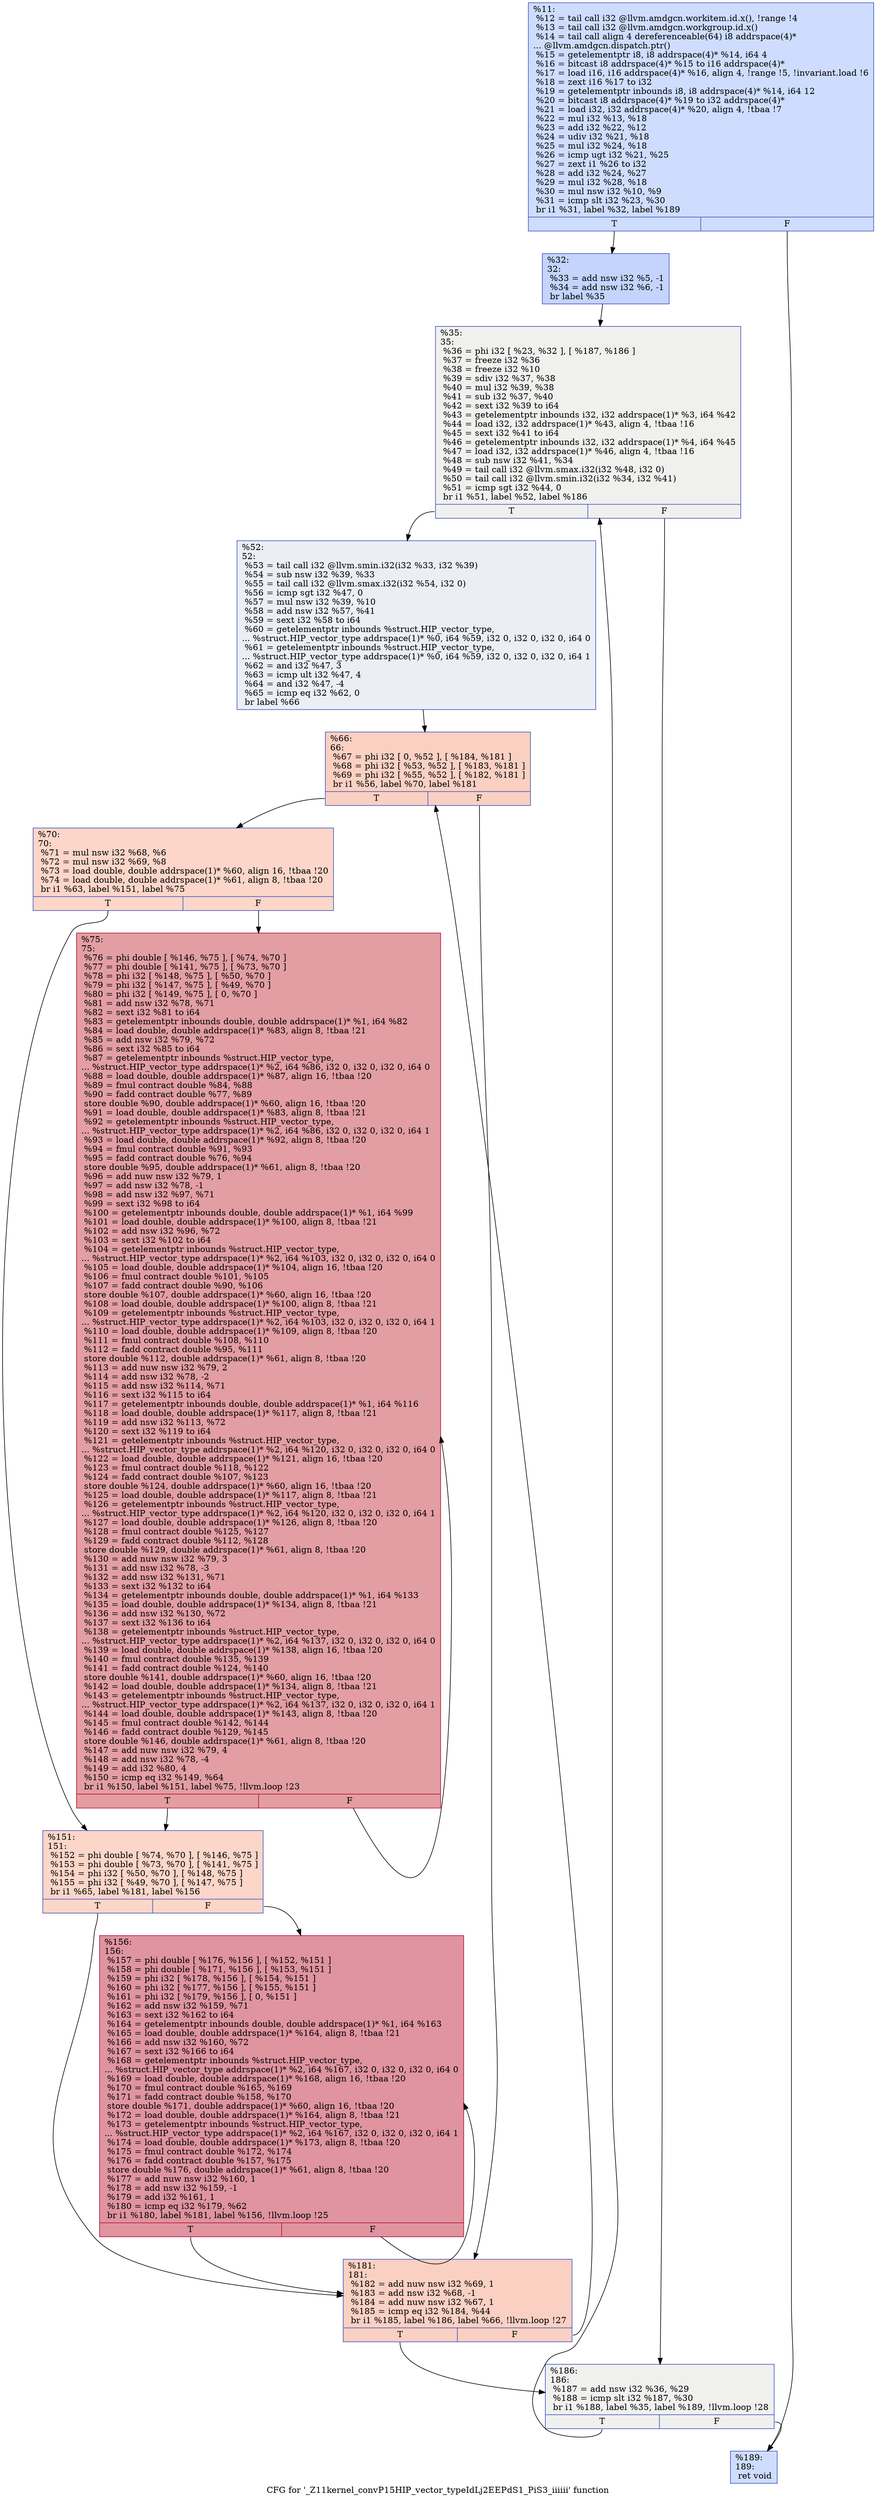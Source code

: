 digraph "CFG for '_Z11kernel_convP15HIP_vector_typeIdLj2EEPdS1_PiS3_iiiiii' function" {
	label="CFG for '_Z11kernel_convP15HIP_vector_typeIdLj2EEPdS1_PiS3_iiiiii' function";

	Node0x59d77a0 [shape=record,color="#3d50c3ff", style=filled, fillcolor="#8fb1fe70",label="{%11:\l  %12 = tail call i32 @llvm.amdgcn.workitem.id.x(), !range !4\l  %13 = tail call i32 @llvm.amdgcn.workgroup.id.x()\l  %14 = tail call align 4 dereferenceable(64) i8 addrspace(4)*\l... @llvm.amdgcn.dispatch.ptr()\l  %15 = getelementptr i8, i8 addrspace(4)* %14, i64 4\l  %16 = bitcast i8 addrspace(4)* %15 to i16 addrspace(4)*\l  %17 = load i16, i16 addrspace(4)* %16, align 4, !range !5, !invariant.load !6\l  %18 = zext i16 %17 to i32\l  %19 = getelementptr inbounds i8, i8 addrspace(4)* %14, i64 12\l  %20 = bitcast i8 addrspace(4)* %19 to i32 addrspace(4)*\l  %21 = load i32, i32 addrspace(4)* %20, align 4, !tbaa !7\l  %22 = mul i32 %13, %18\l  %23 = add i32 %22, %12\l  %24 = udiv i32 %21, %18\l  %25 = mul i32 %24, %18\l  %26 = icmp ugt i32 %21, %25\l  %27 = zext i1 %26 to i32\l  %28 = add i32 %24, %27\l  %29 = mul i32 %28, %18\l  %30 = mul nsw i32 %10, %9\l  %31 = icmp slt i32 %23, %30\l  br i1 %31, label %32, label %189\l|{<s0>T|<s1>F}}"];
	Node0x59d77a0:s0 -> Node0x59da920;
	Node0x59d77a0:s1 -> Node0x59da9b0;
	Node0x59da920 [shape=record,color="#3d50c3ff", style=filled, fillcolor="#7a9df870",label="{%32:\l32:                                               \l  %33 = add nsw i32 %5, -1\l  %34 = add nsw i32 %6, -1\l  br label %35\l}"];
	Node0x59da920 -> Node0x59d9cc0;
	Node0x59d9cc0 [shape=record,color="#3d50c3ff", style=filled, fillcolor="#dedcdb70",label="{%35:\l35:                                               \l  %36 = phi i32 [ %23, %32 ], [ %187, %186 ]\l  %37 = freeze i32 %36\l  %38 = freeze i32 %10\l  %39 = sdiv i32 %37, %38\l  %40 = mul i32 %39, %38\l  %41 = sub i32 %37, %40\l  %42 = sext i32 %39 to i64\l  %43 = getelementptr inbounds i32, i32 addrspace(1)* %3, i64 %42\l  %44 = load i32, i32 addrspace(1)* %43, align 4, !tbaa !16\l  %45 = sext i32 %41 to i64\l  %46 = getelementptr inbounds i32, i32 addrspace(1)* %4, i64 %45\l  %47 = load i32, i32 addrspace(1)* %46, align 4, !tbaa !16\l  %48 = sub nsw i32 %41, %34\l  %49 = tail call i32 @llvm.smax.i32(i32 %48, i32 0)\l  %50 = tail call i32 @llvm.smin.i32(i32 %34, i32 %41)\l  %51 = icmp sgt i32 %44, 0\l  br i1 %51, label %52, label %186\l|{<s0>T|<s1>F}}"];
	Node0x59d9cc0:s0 -> Node0x59dc1e0;
	Node0x59d9cc0:s1 -> Node0x59dae00;
	Node0x59dc1e0 [shape=record,color="#3d50c3ff", style=filled, fillcolor="#d1dae970",label="{%52:\l52:                                               \l  %53 = tail call i32 @llvm.smin.i32(i32 %33, i32 %39)\l  %54 = sub nsw i32 %39, %33\l  %55 = tail call i32 @llvm.smax.i32(i32 %54, i32 0)\l  %56 = icmp sgt i32 %47, 0\l  %57 = mul nsw i32 %39, %10\l  %58 = add nsw i32 %57, %41\l  %59 = sext i32 %58 to i64\l  %60 = getelementptr inbounds %struct.HIP_vector_type,\l... %struct.HIP_vector_type addrspace(1)* %0, i64 %59, i32 0, i32 0, i32 0, i64 0\l  %61 = getelementptr inbounds %struct.HIP_vector_type,\l... %struct.HIP_vector_type addrspace(1)* %0, i64 %59, i32 0, i32 0, i32 0, i64 1\l  %62 = and i32 %47, 3\l  %63 = icmp ult i32 %47, 4\l  %64 = and i32 %47, -4\l  %65 = icmp eq i32 %62, 0\l  br label %66\l}"];
	Node0x59dc1e0 -> Node0x59dab80;
	Node0x59dab80 [shape=record,color="#3d50c3ff", style=filled, fillcolor="#f3947570",label="{%66:\l66:                                               \l  %67 = phi i32 [ 0, %52 ], [ %184, %181 ]\l  %68 = phi i32 [ %53, %52 ], [ %183, %181 ]\l  %69 = phi i32 [ %55, %52 ], [ %182, %181 ]\l  br i1 %56, label %70, label %181\l|{<s0>T|<s1>F}}"];
	Node0x59dab80:s0 -> Node0x59dd410;
	Node0x59dab80:s1 -> Node0x59dacb0;
	Node0x59dd410 [shape=record,color="#3d50c3ff", style=filled, fillcolor="#f6a38570",label="{%70:\l70:                                               \l  %71 = mul nsw i32 %68, %6\l  %72 = mul nsw i32 %69, %8\l  %73 = load double, double addrspace(1)* %60, align 16, !tbaa !20\l  %74 = load double, double addrspace(1)* %61, align 8, !tbaa !20\l  br i1 %63, label %151, label %75\l|{<s0>T|<s1>F}}"];
	Node0x59dd410:s0 -> Node0x59dde90;
	Node0x59dd410:s1 -> Node0x59ddf20;
	Node0x59ddf20 [shape=record,color="#b70d28ff", style=filled, fillcolor="#be242e70",label="{%75:\l75:                                               \l  %76 = phi double [ %146, %75 ], [ %74, %70 ]\l  %77 = phi double [ %141, %75 ], [ %73, %70 ]\l  %78 = phi i32 [ %148, %75 ], [ %50, %70 ]\l  %79 = phi i32 [ %147, %75 ], [ %49, %70 ]\l  %80 = phi i32 [ %149, %75 ], [ 0, %70 ]\l  %81 = add nsw i32 %78, %71\l  %82 = sext i32 %81 to i64\l  %83 = getelementptr inbounds double, double addrspace(1)* %1, i64 %82\l  %84 = load double, double addrspace(1)* %83, align 8, !tbaa !21\l  %85 = add nsw i32 %79, %72\l  %86 = sext i32 %85 to i64\l  %87 = getelementptr inbounds %struct.HIP_vector_type,\l... %struct.HIP_vector_type addrspace(1)* %2, i64 %86, i32 0, i32 0, i32 0, i64 0\l  %88 = load double, double addrspace(1)* %87, align 16, !tbaa !20\l  %89 = fmul contract double %84, %88\l  %90 = fadd contract double %77, %89\l  store double %90, double addrspace(1)* %60, align 16, !tbaa !20\l  %91 = load double, double addrspace(1)* %83, align 8, !tbaa !21\l  %92 = getelementptr inbounds %struct.HIP_vector_type,\l... %struct.HIP_vector_type addrspace(1)* %2, i64 %86, i32 0, i32 0, i32 0, i64 1\l  %93 = load double, double addrspace(1)* %92, align 8, !tbaa !20\l  %94 = fmul contract double %91, %93\l  %95 = fadd contract double %76, %94\l  store double %95, double addrspace(1)* %61, align 8, !tbaa !20\l  %96 = add nuw nsw i32 %79, 1\l  %97 = add nsw i32 %78, -1\l  %98 = add nsw i32 %97, %71\l  %99 = sext i32 %98 to i64\l  %100 = getelementptr inbounds double, double addrspace(1)* %1, i64 %99\l  %101 = load double, double addrspace(1)* %100, align 8, !tbaa !21\l  %102 = add nsw i32 %96, %72\l  %103 = sext i32 %102 to i64\l  %104 = getelementptr inbounds %struct.HIP_vector_type,\l... %struct.HIP_vector_type addrspace(1)* %2, i64 %103, i32 0, i32 0, i32 0, i64 0\l  %105 = load double, double addrspace(1)* %104, align 16, !tbaa !20\l  %106 = fmul contract double %101, %105\l  %107 = fadd contract double %90, %106\l  store double %107, double addrspace(1)* %60, align 16, !tbaa !20\l  %108 = load double, double addrspace(1)* %100, align 8, !tbaa !21\l  %109 = getelementptr inbounds %struct.HIP_vector_type,\l... %struct.HIP_vector_type addrspace(1)* %2, i64 %103, i32 0, i32 0, i32 0, i64 1\l  %110 = load double, double addrspace(1)* %109, align 8, !tbaa !20\l  %111 = fmul contract double %108, %110\l  %112 = fadd contract double %95, %111\l  store double %112, double addrspace(1)* %61, align 8, !tbaa !20\l  %113 = add nuw nsw i32 %79, 2\l  %114 = add nsw i32 %78, -2\l  %115 = add nsw i32 %114, %71\l  %116 = sext i32 %115 to i64\l  %117 = getelementptr inbounds double, double addrspace(1)* %1, i64 %116\l  %118 = load double, double addrspace(1)* %117, align 8, !tbaa !21\l  %119 = add nsw i32 %113, %72\l  %120 = sext i32 %119 to i64\l  %121 = getelementptr inbounds %struct.HIP_vector_type,\l... %struct.HIP_vector_type addrspace(1)* %2, i64 %120, i32 0, i32 0, i32 0, i64 0\l  %122 = load double, double addrspace(1)* %121, align 16, !tbaa !20\l  %123 = fmul contract double %118, %122\l  %124 = fadd contract double %107, %123\l  store double %124, double addrspace(1)* %60, align 16, !tbaa !20\l  %125 = load double, double addrspace(1)* %117, align 8, !tbaa !21\l  %126 = getelementptr inbounds %struct.HIP_vector_type,\l... %struct.HIP_vector_type addrspace(1)* %2, i64 %120, i32 0, i32 0, i32 0, i64 1\l  %127 = load double, double addrspace(1)* %126, align 8, !tbaa !20\l  %128 = fmul contract double %125, %127\l  %129 = fadd contract double %112, %128\l  store double %129, double addrspace(1)* %61, align 8, !tbaa !20\l  %130 = add nuw nsw i32 %79, 3\l  %131 = add nsw i32 %78, -3\l  %132 = add nsw i32 %131, %71\l  %133 = sext i32 %132 to i64\l  %134 = getelementptr inbounds double, double addrspace(1)* %1, i64 %133\l  %135 = load double, double addrspace(1)* %134, align 8, !tbaa !21\l  %136 = add nsw i32 %130, %72\l  %137 = sext i32 %136 to i64\l  %138 = getelementptr inbounds %struct.HIP_vector_type,\l... %struct.HIP_vector_type addrspace(1)* %2, i64 %137, i32 0, i32 0, i32 0, i64 0\l  %139 = load double, double addrspace(1)* %138, align 16, !tbaa !20\l  %140 = fmul contract double %135, %139\l  %141 = fadd contract double %124, %140\l  store double %141, double addrspace(1)* %60, align 16, !tbaa !20\l  %142 = load double, double addrspace(1)* %134, align 8, !tbaa !21\l  %143 = getelementptr inbounds %struct.HIP_vector_type,\l... %struct.HIP_vector_type addrspace(1)* %2, i64 %137, i32 0, i32 0, i32 0, i64 1\l  %144 = load double, double addrspace(1)* %143, align 8, !tbaa !20\l  %145 = fmul contract double %142, %144\l  %146 = fadd contract double %129, %145\l  store double %146, double addrspace(1)* %61, align 8, !tbaa !20\l  %147 = add nuw nsw i32 %79, 4\l  %148 = add nsw i32 %78, -4\l  %149 = add i32 %80, 4\l  %150 = icmp eq i32 %149, %64\l  br i1 %150, label %151, label %75, !llvm.loop !23\l|{<s0>T|<s1>F}}"];
	Node0x59ddf20:s0 -> Node0x59dde90;
	Node0x59ddf20:s1 -> Node0x59ddf20;
	Node0x59dde90 [shape=record,color="#3d50c3ff", style=filled, fillcolor="#f6a38570",label="{%151:\l151:                                              \l  %152 = phi double [ %74, %70 ], [ %146, %75 ]\l  %153 = phi double [ %73, %70 ], [ %141, %75 ]\l  %154 = phi i32 [ %50, %70 ], [ %148, %75 ]\l  %155 = phi i32 [ %49, %70 ], [ %147, %75 ]\l  br i1 %65, label %181, label %156\l|{<s0>T|<s1>F}}"];
	Node0x59dde90:s0 -> Node0x59dacb0;
	Node0x59dde90:s1 -> Node0x59e2360;
	Node0x59e2360 [shape=record,color="#b70d28ff", style=filled, fillcolor="#b70d2870",label="{%156:\l156:                                              \l  %157 = phi double [ %176, %156 ], [ %152, %151 ]\l  %158 = phi double [ %171, %156 ], [ %153, %151 ]\l  %159 = phi i32 [ %178, %156 ], [ %154, %151 ]\l  %160 = phi i32 [ %177, %156 ], [ %155, %151 ]\l  %161 = phi i32 [ %179, %156 ], [ 0, %151 ]\l  %162 = add nsw i32 %159, %71\l  %163 = sext i32 %162 to i64\l  %164 = getelementptr inbounds double, double addrspace(1)* %1, i64 %163\l  %165 = load double, double addrspace(1)* %164, align 8, !tbaa !21\l  %166 = add nsw i32 %160, %72\l  %167 = sext i32 %166 to i64\l  %168 = getelementptr inbounds %struct.HIP_vector_type,\l... %struct.HIP_vector_type addrspace(1)* %2, i64 %167, i32 0, i32 0, i32 0, i64 0\l  %169 = load double, double addrspace(1)* %168, align 16, !tbaa !20\l  %170 = fmul contract double %165, %169\l  %171 = fadd contract double %158, %170\l  store double %171, double addrspace(1)* %60, align 16, !tbaa !20\l  %172 = load double, double addrspace(1)* %164, align 8, !tbaa !21\l  %173 = getelementptr inbounds %struct.HIP_vector_type,\l... %struct.HIP_vector_type addrspace(1)* %2, i64 %167, i32 0, i32 0, i32 0, i64 1\l  %174 = load double, double addrspace(1)* %173, align 8, !tbaa !20\l  %175 = fmul contract double %172, %174\l  %176 = fadd contract double %157, %175\l  store double %176, double addrspace(1)* %61, align 8, !tbaa !20\l  %177 = add nuw nsw i32 %160, 1\l  %178 = add nsw i32 %159, -1\l  %179 = add i32 %161, 1\l  %180 = icmp eq i32 %179, %62\l  br i1 %180, label %181, label %156, !llvm.loop !25\l|{<s0>T|<s1>F}}"];
	Node0x59e2360:s0 -> Node0x59dacb0;
	Node0x59e2360:s1 -> Node0x59e2360;
	Node0x59dacb0 [shape=record,color="#3d50c3ff", style=filled, fillcolor="#f3947570",label="{%181:\l181:                                              \l  %182 = add nuw nsw i32 %69, 1\l  %183 = add nsw i32 %68, -1\l  %184 = add nuw nsw i32 %67, 1\l  %185 = icmp eq i32 %184, %44\l  br i1 %185, label %186, label %66, !llvm.loop !27\l|{<s0>T|<s1>F}}"];
	Node0x59dacb0:s0 -> Node0x59dae00;
	Node0x59dacb0:s1 -> Node0x59dab80;
	Node0x59dae00 [shape=record,color="#3d50c3ff", style=filled, fillcolor="#dedcdb70",label="{%186:\l186:                                              \l  %187 = add nsw i32 %36, %29\l  %188 = icmp slt i32 %187, %30\l  br i1 %188, label %35, label %189, !llvm.loop !28\l|{<s0>T|<s1>F}}"];
	Node0x59dae00:s0 -> Node0x59d9cc0;
	Node0x59dae00:s1 -> Node0x59da9b0;
	Node0x59da9b0 [shape=record,color="#3d50c3ff", style=filled, fillcolor="#8fb1fe70",label="{%189:\l189:                                              \l  ret void\l}"];
}

